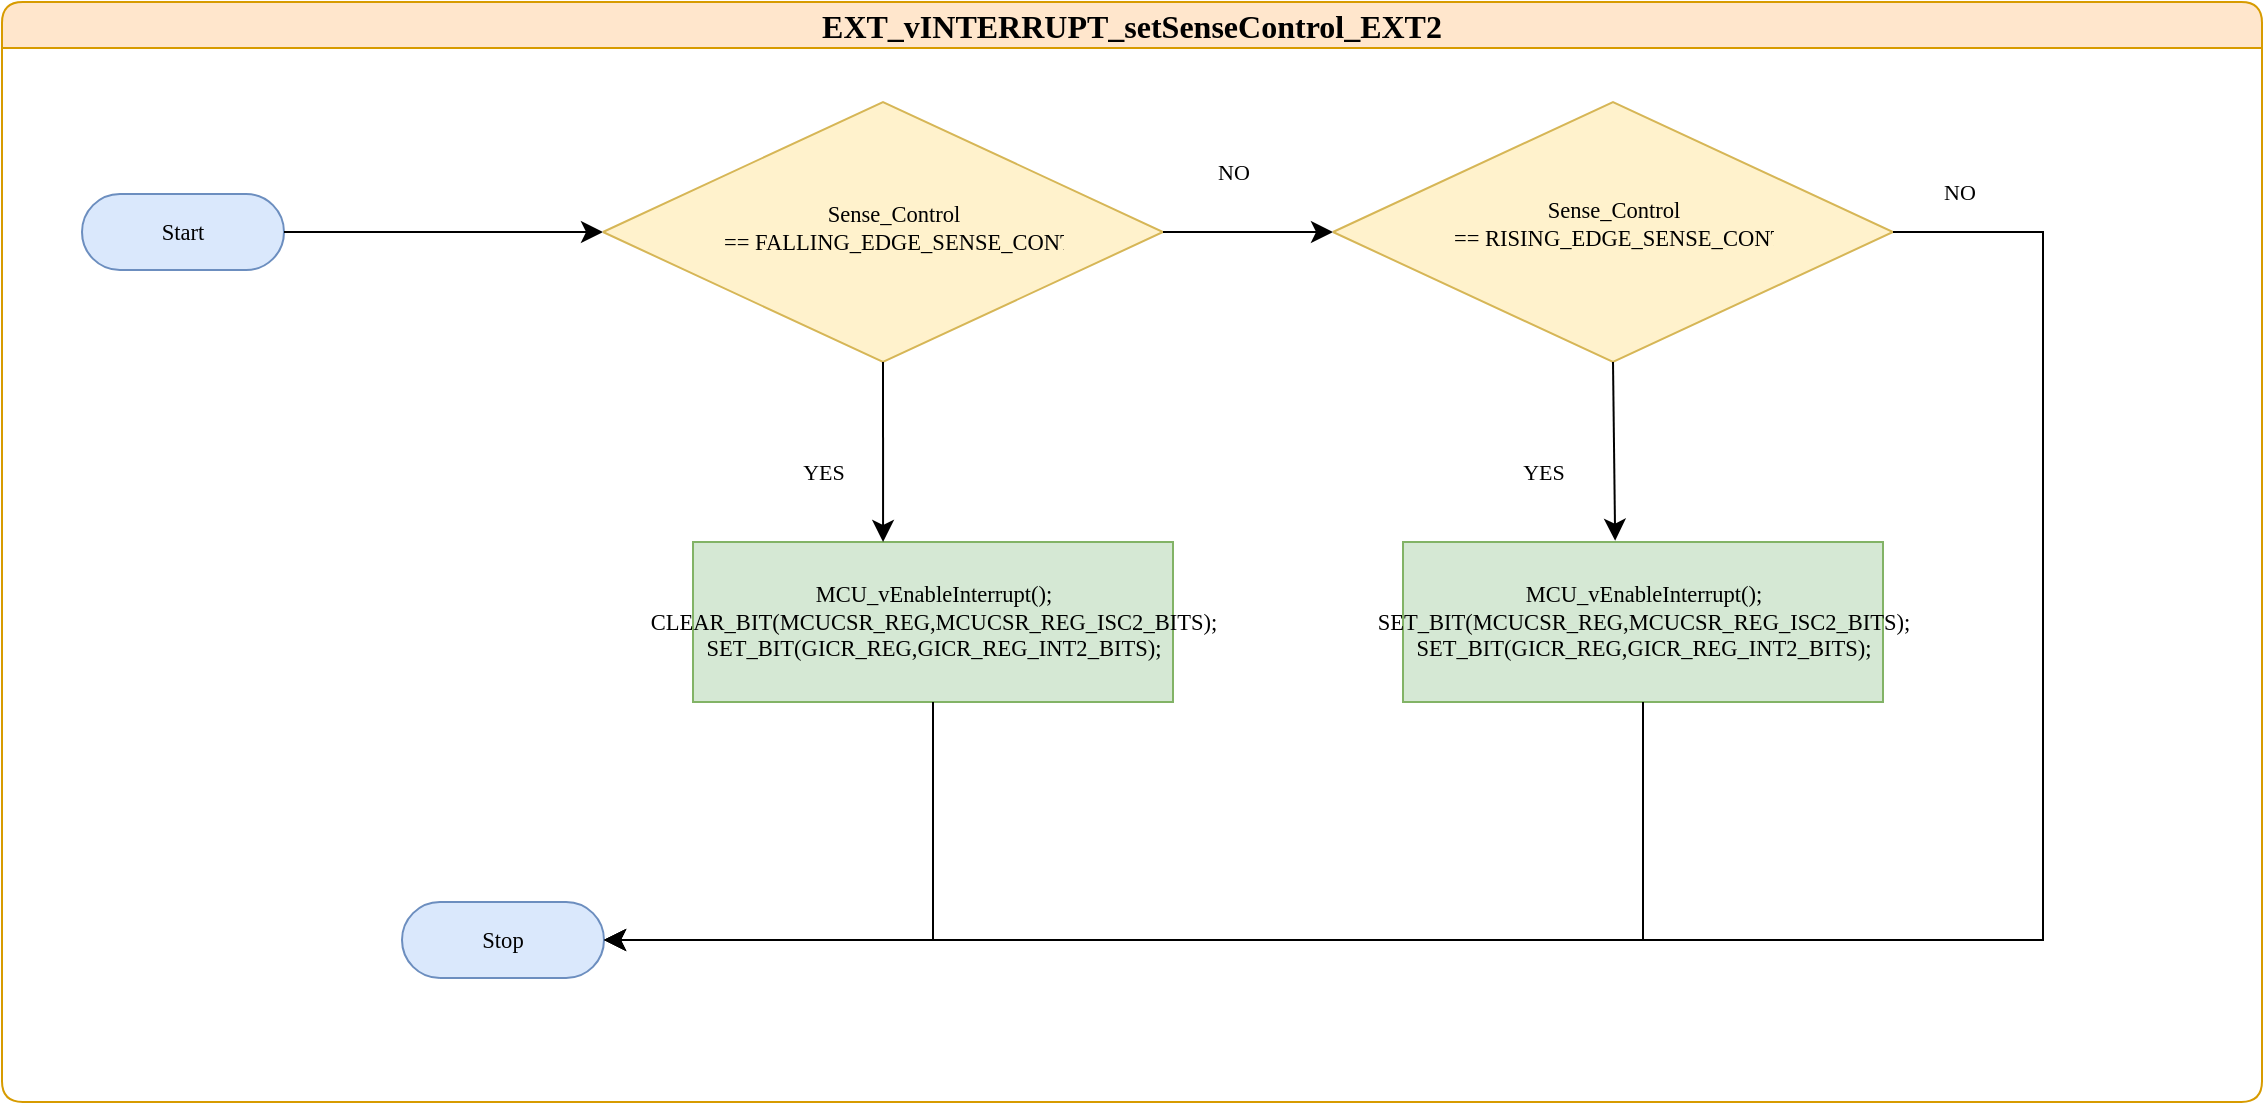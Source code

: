<mxfile version="21.2.8" type="device">
  <diagram name="Page-1" id="8dfVtd8XV4DSv9THPnbw">
    <mxGraphModel dx="1400" dy="828" grid="1" gridSize="10" guides="1" tooltips="1" connect="1" arrows="1" fold="1" page="1" pageScale="1" pageWidth="1169" pageHeight="827" math="0" shadow="0">
      <root>
        <mxCell id="0" />
        <mxCell id="1" parent="0" />
        <UserObject label="&lt;div style=&quot;font-size: 1px&quot;&gt;&lt;font style=&quot;font-size: 11.29px; direction: ltr; letter-spacing: 0px; line-height: 120%; opacity: 1;&quot;&gt;Start&lt;/font&gt;&lt;/div&gt;" Function="EN_DIO_Error_T DIO_init(uint8_t pinNumber, EN_DIO_PORT_T portNumber, EN_DIO_DIRECTION_T direction);" tags="Flowchart" id="ukDgvpKOKT4WT6pL_J3a-34">
          <mxCell style="verticalAlign=middle;align=center;overflow=width;vsdxID=30;fillColor=#dae8fc;shape=stencil(tVLREoIgEPwaHnEQxsl3s/9gEpSJwDko7e+DsEkze2l627vdu5uFRaxyHe8FosR5sCcxqMZ3iO0Rpcp0ApQPCLEasUpaEC3Yi2lS3fOojOhsr3HDmObyMtsVcYqS29Qh5FEfklwrM5OXeUa/yjkcAwfr7TDpiyTfXvjkMR+Vw2A998qaBac5tAKHU1hq3i4oNwjRr9ofvayt/+Rk+yX/4iWA159KpXWKxJx/z0Bopfyw+g4=);strokeColor=#6c8ebf;spacingTop=-1;spacingBottom=-1;spacingLeft=-1;spacingRight=-1;points=[[0.5,1,0],[0.5,0,0],[0,0.5,0],[1,0.5,0]];labelBackgroundColor=none;rounded=1;html=1;whiteSpace=wrap;fontFamily=Calibri;" vertex="1" parent="1">
            <mxGeometry x="120" y="366" width="101" height="38" as="geometry" />
          </mxCell>
        </UserObject>
        <mxCell id="ukDgvpKOKT4WT6pL_J3a-35" value="" style="endArrow=classic;html=1;rounded=0;fontSize=12;startSize=8;endSize=8;curved=1;exitX=1;exitY=0.5;exitDx=0;exitDy=0;exitPerimeter=0;entryX=0;entryY=0.5;entryDx=0;entryDy=0;entryPerimeter=0;" edge="1" parent="1" source="ukDgvpKOKT4WT6pL_J3a-34" target="ukDgvpKOKT4WT6pL_J3a-12">
          <mxGeometry width="50" height="50" relative="1" as="geometry">
            <mxPoint x="990" y="490" as="sourcePoint" />
            <mxPoint x="370" y="385" as="targetPoint" />
          </mxGeometry>
        </mxCell>
        <mxCell id="ukDgvpKOKT4WT6pL_J3a-36" value="EXT_vINTERRUPT_setSenseControl_EXT2&lt;span id=&quot;docs-internal-guid-98234657-7fff-04d9-a120-3d8ea489c442&quot; style=&quot;font-weight:normal;&quot;&gt;&lt;/span&gt;" style="swimlane;whiteSpace=wrap;html=1;rounded=1;fontSize=16;fontFamily=Calibri;fillColor=#ffe6cc;strokeColor=#d79b00;" vertex="1" parent="1">
          <mxGeometry x="80" y="270" width="1130" height="550" as="geometry">
            <mxRectangle x="-207" y="152.5" width="134" height="31" as="alternateBounds" />
          </mxGeometry>
        </mxCell>
        <UserObject label="" Function="EN_DIO_Error_T DIO_init(uint8_t pinNumber, EN_DIO_PORT_T portNumber, EN_DIO_DIRECTION_T direction);" tags="Flowchart" id="ukDgvpKOKT4WT6pL_J3a-12">
          <mxCell style="vsdxID=219;fillColor=#fff2cc;shape=stencil(UzV2Ls5ILEhVNTIoLinKz04tz0wpyVA1dlE1MsrMy0gtyiwBslSNXVWNndPyi1LTi/JL81Ig/IJEkEoQKze/DGRCBUSfAUiHkUElhGcK4bpBVOZk5iGpNEVVikeloQHZpsK0YlWLz1QgA+HFtMycHEgIIcujBwlQCBKcxq4A);strokeColor=#d6b656;spacingTop=-1;spacingBottom=-1;spacingLeft=-1;spacingRight=-1;points=[[0,0.5,0],[1,0.5,0],[0.5,0,0],[0.5,1,0]];labelBackgroundColor=none;rounded=1;html=1;whiteSpace=wrap;fontFamily=Calibri;fontSize=11.27;" vertex="1" parent="ukDgvpKOKT4WT6pL_J3a-36">
            <mxGeometry x="300.5" y="50" width="280" height="130" as="geometry" />
          </mxCell>
        </UserObject>
        <mxCell id="ukDgvpKOKT4WT6pL_J3a-13" value="&lt;div style=&quot;font-size: 11.27px;&quot;&gt;&lt;font style=&quot;font-size: 11.27px;&quot;&gt;Sense_Control ==&amp;nbsp;FALLING_EDGE_SENSE_CONTROL&lt;/font&gt;&lt;br style=&quot;font-size: 11.27px;&quot;&gt;&lt;/div&gt;" style="text;vsdxID=219;fillColor=none;gradientColor=none;strokeColor=none;spacingTop=-1;spacingBottom=-1;spacingLeft=-1;spacingRight=-1;points=[[0,0.5,0],[1,0.5,0],[0.5,0,0],[0.5,1,0]];labelBackgroundColor=none;rounded=1;html=1;whiteSpace=wrap;verticalAlign=middle;align=center;overflow=width;;html=1;fontColor=#000000;fontFamily=Calibri;fontSize=11.27;" vertex="1" parent="ukDgvpKOKT4WT6pL_J3a-12">
          <mxGeometry x="60.02" y="16.1" width="169.98" height="93.9" as="geometry" />
        </mxCell>
        <mxCell id="ukDgvpKOKT4WT6pL_J3a-14" value="&lt;div style=&quot;font-size: 11.27px;&quot;&gt;&lt;div style=&quot;border-color: var(--border-color);&quot;&gt;&lt;div style=&quot;border-color: var(--border-color);&quot;&gt;&lt;font style=&quot;border-color: var(--border-color);&quot;&gt;MCU_vEnableInterrupt();&lt;/font&gt;&lt;/div&gt;&lt;div style=&quot;border-color: var(--border-color);&quot;&gt;&lt;font style=&quot;border-color: var(--border-color);&quot;&gt;CLEAR_BIT(MCUCSR_REG,MCUCSR_REG_ISC2_BITS);&lt;/font&gt;&lt;/div&gt;&lt;div style=&quot;border-color: var(--border-color);&quot;&gt;&lt;font style=&quot;border-color: var(--border-color);&quot;&gt;&lt;span style=&quot;border-color: var(--border-color);&quot;&gt;&lt;/span&gt;SET_BIT(GICR_REG,GICR_REG_INT2_BITS);&lt;/font&gt;&lt;/div&gt;&lt;/div&gt;&lt;/div&gt;" style="rounded=0;whiteSpace=wrap;html=1;fontSize=11.27;fillColor=#d5e8d4;strokeColor=#82b366;fontFamily=Calibri;" vertex="1" parent="ukDgvpKOKT4WT6pL_J3a-36">
          <mxGeometry x="345.5" y="270" width="240" height="80" as="geometry" />
        </mxCell>
        <mxCell id="ukDgvpKOKT4WT6pL_J3a-15" value="" style="endArrow=classic;html=1;rounded=0;fontSize=11.27;startSize=8;endSize=8;curved=1;exitX=0.5;exitY=1;exitDx=0;exitDy=0;exitPerimeter=0;entryX=0.396;entryY=0;entryDx=0;entryDy=0;fontFamily=Calibri;entryPerimeter=0;" edge="1" parent="ukDgvpKOKT4WT6pL_J3a-36" source="ukDgvpKOKT4WT6pL_J3a-12" target="ukDgvpKOKT4WT6pL_J3a-14">
          <mxGeometry width="50" height="50" relative="1" as="geometry">
            <mxPoint x="345.5" y="40" as="sourcePoint" />
            <mxPoint x="395.5" y="-10" as="targetPoint" />
          </mxGeometry>
        </mxCell>
        <mxCell id="ukDgvpKOKT4WT6pL_J3a-16" value="YES" style="text;html=1;strokeColor=none;fillColor=none;align=center;verticalAlign=middle;whiteSpace=wrap;rounded=0;fontSize=11;fontFamily=Calibri;" vertex="1" parent="ukDgvpKOKT4WT6pL_J3a-36">
          <mxGeometry x="380.5" y="220" width="60" height="30" as="geometry" />
        </mxCell>
        <UserObject label="" Function="EN_DIO_Error_T DIO_init(uint8_t pinNumber, EN_DIO_PORT_T portNumber, EN_DIO_DIRECTION_T direction);" tags="Flowchart" id="ukDgvpKOKT4WT6pL_J3a-19">
          <mxCell style="vsdxID=219;fillColor=#fff2cc;shape=stencil(UzV2Ls5ILEhVNTIoLinKz04tz0wpyVA1dlE1MsrMy0gtyiwBslSNXVWNndPyi1LTi/JL81Ig/IJEkEoQKze/DGRCBUSfAUiHkUElhGcK4bpBVOZk5iGpNEVVikeloQHZpsK0YlWLz1QgA+HFtMycHEgIIcujBwlQCBKcxq4A);strokeColor=#d6b656;spacingTop=-1;spacingBottom=-1;spacingLeft=-1;spacingRight=-1;points=[[0,0.5,0],[1,0.5,0],[0.5,0,0],[0.5,1,0]];labelBackgroundColor=none;rounded=1;html=1;whiteSpace=wrap;fontFamily=Calibri;fontSize=11.27;" vertex="1" parent="ukDgvpKOKT4WT6pL_J3a-36">
            <mxGeometry x="665.5" y="50" width="280" height="130" as="geometry" />
          </mxCell>
        </UserObject>
        <mxCell id="ukDgvpKOKT4WT6pL_J3a-20" value="&lt;div style=&quot;font-size: 11.27px;&quot;&gt;&lt;font style=&quot;font-size: 11.27px;&quot;&gt;Sense_Control ==&amp;nbsp;RISING_EDGE_SENSE_CONTROL&lt;/font&gt;&lt;br style=&quot;font-size: 11.27px;&quot;&gt;&lt;/div&gt;" style="text;vsdxID=219;fillColor=none;gradientColor=none;strokeColor=none;spacingTop=-1;spacingBottom=-1;spacingLeft=-1;spacingRight=-1;points=[[0,0.5,0],[1,0.5,0],[0.5,0,0],[0.5,1,0]];labelBackgroundColor=none;rounded=1;html=1;whiteSpace=wrap;verticalAlign=middle;align=center;overflow=width;;html=1;fontColor=#000000;fontFamily=Calibri;fontSize=11.27;" vertex="1" parent="ukDgvpKOKT4WT6pL_J3a-19">
          <mxGeometry x="60.017" y="16.104" width="159.967" height="89.659" as="geometry" />
        </mxCell>
        <mxCell id="ukDgvpKOKT4WT6pL_J3a-21" value="&lt;div style=&quot;font-size: 11.27px;&quot;&gt;&lt;div style=&quot;border-color: var(--border-color);&quot;&gt;&lt;div style=&quot;border-color: var(--border-color);&quot;&gt;&lt;font style=&quot;border-color: var(--border-color);&quot;&gt;MCU_vEnableInterrupt();&lt;/font&gt;&lt;/div&gt;&lt;div style=&quot;border-color: var(--border-color);&quot;&gt;&lt;font style=&quot;border-color: var(--border-color);&quot;&gt;SET_BIT(MCUCSR_REG,MCUCSR_REG_ISC2_BITS);&lt;/font&gt;&lt;/div&gt;&lt;div style=&quot;border-color: var(--border-color);&quot;&gt;&lt;font style=&quot;border-color: var(--border-color);&quot;&gt;&lt;span style=&quot;border-color: var(--border-color);&quot;&gt;&lt;/span&gt;SET_BIT(GICR_REG,GICR_REG_INT2_BITS);&lt;/font&gt;&lt;/div&gt;&lt;/div&gt;&lt;/div&gt;" style="rounded=0;whiteSpace=wrap;html=1;fontSize=11.27;fillColor=#d5e8d4;strokeColor=#82b366;fontFamily=Calibri;" vertex="1" parent="ukDgvpKOKT4WT6pL_J3a-36">
          <mxGeometry x="700.5" y="270" width="240" height="80" as="geometry" />
        </mxCell>
        <mxCell id="ukDgvpKOKT4WT6pL_J3a-22" value="" style="endArrow=classic;html=1;rounded=0;fontSize=11.27;startSize=8;endSize=8;curved=1;exitX=0.5;exitY=1;exitDx=0;exitDy=0;exitPerimeter=0;entryX=0.442;entryY=-0.008;entryDx=0;entryDy=0;fontFamily=Calibri;entryPerimeter=0;" edge="1" parent="ukDgvpKOKT4WT6pL_J3a-36" source="ukDgvpKOKT4WT6pL_J3a-19" target="ukDgvpKOKT4WT6pL_J3a-21">
          <mxGeometry width="50" height="50" relative="1" as="geometry">
            <mxPoint x="710.5" y="40" as="sourcePoint" />
            <mxPoint x="760.5" y="-10" as="targetPoint" />
          </mxGeometry>
        </mxCell>
        <mxCell id="ukDgvpKOKT4WT6pL_J3a-23" value="YES" style="text;html=1;strokeColor=none;fillColor=none;align=center;verticalAlign=middle;whiteSpace=wrap;rounded=0;fontSize=11;fontFamily=Calibri;" vertex="1" parent="ukDgvpKOKT4WT6pL_J3a-36">
          <mxGeometry x="740.5" y="220" width="60" height="30" as="geometry" />
        </mxCell>
        <mxCell id="ukDgvpKOKT4WT6pL_J3a-24" value="" style="endArrow=classic;html=1;rounded=0;fontSize=11.27;startSize=8;endSize=8;curved=1;exitX=1;exitY=0.5;exitDx=0;exitDy=0;exitPerimeter=0;fontFamily=Calibri;" edge="1" parent="ukDgvpKOKT4WT6pL_J3a-36" target="ukDgvpKOKT4WT6pL_J3a-19">
          <mxGeometry width="50" height="50" relative="1" as="geometry">
            <mxPoint x="580.5" y="115" as="sourcePoint" />
            <mxPoint x="685.5" y="40" as="targetPoint" />
          </mxGeometry>
        </mxCell>
        <mxCell id="ukDgvpKOKT4WT6pL_J3a-25" value="NO" style="text;html=1;strokeColor=none;fillColor=none;align=center;verticalAlign=middle;whiteSpace=wrap;rounded=0;fontSize=11;fontFamily=Calibri;" vertex="1" parent="ukDgvpKOKT4WT6pL_J3a-36">
          <mxGeometry x="585.5" y="70" width="60" height="30" as="geometry" />
        </mxCell>
        <mxCell id="ukDgvpKOKT4WT6pL_J3a-26" value="NO" style="text;html=1;strokeColor=none;fillColor=none;align=center;verticalAlign=middle;whiteSpace=wrap;rounded=0;fontSize=11;fontFamily=Calibri;" vertex="1" parent="ukDgvpKOKT4WT6pL_J3a-36">
          <mxGeometry x="949" y="80" width="60" height="30" as="geometry" />
        </mxCell>
        <UserObject label="&lt;div style=&quot;font-size: 1px&quot;&gt;&lt;font style=&quot;font-size: 11.29px; direction: ltr; letter-spacing: 0px; line-height: 120%; opacity: 1;&quot;&gt;Stop&lt;/font&gt;&lt;/div&gt;" Function="EN_DIO_Error_T DIO_init(uint8_t pinNumber, EN_DIO_PORT_T portNumber, EN_DIO_DIRECTION_T direction);" tags="Flowchart" id="ukDgvpKOKT4WT6pL_J3a-27">
          <mxCell style="verticalAlign=middle;align=center;overflow=width;vsdxID=30;fillColor=#dae8fc;shape=stencil(tVLREoIgEPwaHnEQxsl3s/9gEpSJwDko7e+DsEkze2l627vdu5uFRaxyHe8FosR5sCcxqMZ3iO0Rpcp0ApQPCLEasUpaEC3Yi2lS3fOojOhsr3HDmObyMtsVcYqS29Qh5FEfklwrM5OXeUa/yjkcAwfr7TDpiyTfXvjkMR+Vw2A998qaBac5tAKHU1hq3i4oNwjRr9ofvayt/+Rk+yX/4iWA159KpXWKxJx/z0Bopfyw+g4=);strokeColor=#6c8ebf;spacingTop=-1;spacingBottom=-1;spacingLeft=-1;spacingRight=-1;points=[[0.5,1,0],[0.5,0,0],[0,0.5,0],[1,0.5,0]];labelBackgroundColor=none;rounded=1;html=1;whiteSpace=wrap;fontFamily=Calibri;" vertex="1" parent="ukDgvpKOKT4WT6pL_J3a-36">
            <mxGeometry x="200" y="450" width="101" height="38" as="geometry" />
          </mxCell>
        </UserObject>
        <mxCell id="ukDgvpKOKT4WT6pL_J3a-29" value="" style="endArrow=classic;html=1;rounded=0;fontSize=12;startSize=8;endSize=8;exitX=1;exitY=0.5;exitDx=0;exitDy=0;exitPerimeter=0;entryX=1;entryY=0.5;entryDx=0;entryDy=0;entryPerimeter=0;edgeStyle=orthogonalEdgeStyle;" edge="1" parent="ukDgvpKOKT4WT6pL_J3a-36" source="ukDgvpKOKT4WT6pL_J3a-19" target="ukDgvpKOKT4WT6pL_J3a-27">
          <mxGeometry width="50" height="50" relative="1" as="geometry">
            <mxPoint x="420.5" y="200" as="sourcePoint" />
            <mxPoint x="470.5" y="150" as="targetPoint" />
            <Array as="points">
              <mxPoint x="1020.5" y="115" />
              <mxPoint x="1020.5" y="469" />
            </Array>
          </mxGeometry>
        </mxCell>
        <mxCell id="ukDgvpKOKT4WT6pL_J3a-30" value="" style="endArrow=classic;html=1;rounded=0;fontSize=12;startSize=8;endSize=8;exitX=0.5;exitY=1;exitDx=0;exitDy=0;entryX=1;entryY=0.5;entryDx=0;entryDy=0;entryPerimeter=0;edgeStyle=orthogonalEdgeStyle;" edge="1" parent="ukDgvpKOKT4WT6pL_J3a-36" source="ukDgvpKOKT4WT6pL_J3a-21" target="ukDgvpKOKT4WT6pL_J3a-27">
          <mxGeometry width="50" height="50" relative="1" as="geometry">
            <mxPoint x="420.5" y="200" as="sourcePoint" />
            <mxPoint x="470.5" y="150" as="targetPoint" />
          </mxGeometry>
        </mxCell>
        <mxCell id="ukDgvpKOKT4WT6pL_J3a-31" value="" style="endArrow=classic;html=1;rounded=0;fontSize=12;startSize=8;endSize=8;exitX=0.5;exitY=1;exitDx=0;exitDy=0;entryX=1;entryY=0.5;entryDx=0;entryDy=0;entryPerimeter=0;edgeStyle=orthogonalEdgeStyle;" edge="1" parent="ukDgvpKOKT4WT6pL_J3a-36" source="ukDgvpKOKT4WT6pL_J3a-14" target="ukDgvpKOKT4WT6pL_J3a-27">
          <mxGeometry width="50" height="50" relative="1" as="geometry">
            <mxPoint x="230.5" y="200" as="sourcePoint" />
            <mxPoint x="280.5" y="150" as="targetPoint" />
          </mxGeometry>
        </mxCell>
      </root>
    </mxGraphModel>
  </diagram>
</mxfile>
